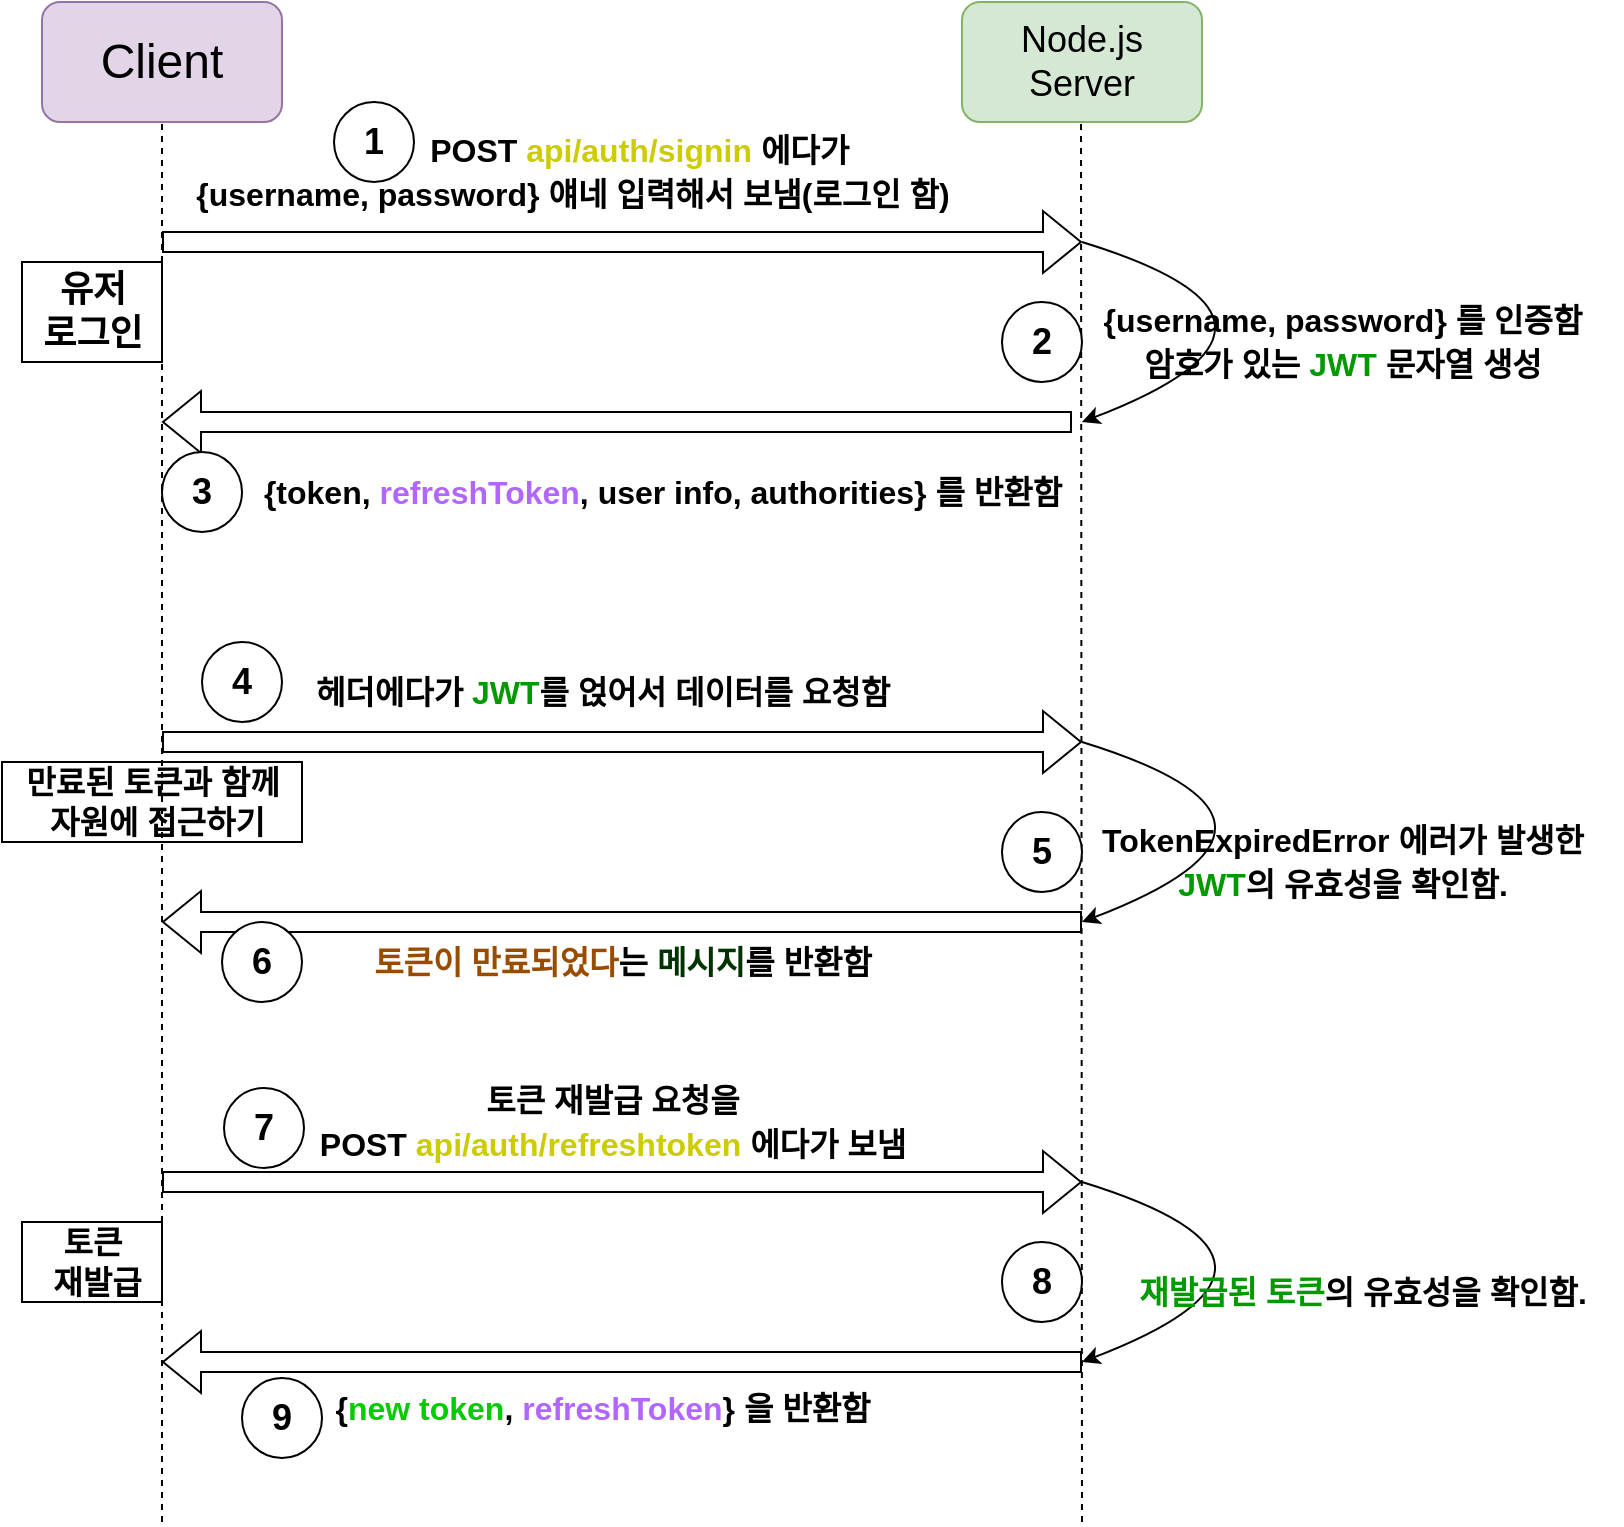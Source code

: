 <mxfile version="16.4.3" type="github"><diagram id="8As7zu5LVlnZ0H2C2J7r" name="Page-1"><mxGraphModel dx="1383" dy="960" grid="1" gridSize="10" guides="1" tooltips="1" connect="1" arrows="1" fold="1" page="1" pageScale="1" pageWidth="827" pageHeight="1169" math="0" shadow="0"><root><mxCell id="0"/><mxCell id="1" parent="0"/><mxCell id="Huk9ythuZgXh1tu6I32B-1" value="&lt;font style=&quot;font-size: 24px&quot;&gt;Client&lt;/font&gt;" style="rounded=1;whiteSpace=wrap;html=1;fillColor=#e1d5e7;strokeColor=#9673a6;" vertex="1" parent="1"><mxGeometry x="20" y="160" width="120" height="60" as="geometry"/></mxCell><mxCell id="Huk9ythuZgXh1tu6I32B-3" value="" style="endArrow=none;dashed=1;html=1;rounded=0;entryX=0.5;entryY=1;entryDx=0;entryDy=0;" edge="1" parent="1" target="Huk9ythuZgXh1tu6I32B-1"><mxGeometry width="50" height="50" relative="1" as="geometry"><mxPoint x="80" y="920" as="sourcePoint"/><mxPoint x="120" y="250" as="targetPoint"/></mxGeometry></mxCell><mxCell id="Huk9ythuZgXh1tu6I32B-4" value="&lt;font style=&quot;font-size: 18px&quot;&gt;Node.js Server&lt;/font&gt;" style="rounded=1;whiteSpace=wrap;html=1;fillColor=#d5e8d4;strokeColor=#82b366;" vertex="1" parent="1"><mxGeometry x="480" y="160" width="120" height="60" as="geometry"/></mxCell><mxCell id="Huk9ythuZgXh1tu6I32B-5" value="" style="endArrow=none;dashed=1;html=1;rounded=0;entryX=0.5;entryY=1;entryDx=0;entryDy=0;" edge="1" parent="1"><mxGeometry width="50" height="50" relative="1" as="geometry"><mxPoint x="540" y="920" as="sourcePoint"/><mxPoint x="539.5" y="220" as="targetPoint"/></mxGeometry></mxCell><mxCell id="Huk9ythuZgXh1tu6I32B-6" value="" style="shape=flexArrow;endArrow=classic;html=1;rounded=0;fontSize=18;" edge="1" parent="1"><mxGeometry width="50" height="50" relative="1" as="geometry"><mxPoint x="80" y="280" as="sourcePoint"/><mxPoint x="540" y="280" as="targetPoint"/></mxGeometry></mxCell><mxCell id="Huk9ythuZgXh1tu6I32B-7" value="유저&lt;br&gt;로그인" style="text;html=1;align=center;verticalAlign=middle;resizable=0;points=[];autosize=1;strokeColor=default;fillColor=none;fontSize=18;fontStyle=1" vertex="1" parent="1"><mxGeometry x="10" y="290" width="70" height="50" as="geometry"/></mxCell><mxCell id="Huk9ythuZgXh1tu6I32B-8" value="1" style="ellipse;whiteSpace=wrap;html=1;fontSize=18;fontStyle=1" vertex="1" parent="1"><mxGeometry x="166" y="210" width="40" height="40" as="geometry"/></mxCell><mxCell id="Huk9ythuZgXh1tu6I32B-9" value="&lt;font style=&quot;font-size: 16px&quot;&gt;&amp;nbsp; &amp;nbsp; &amp;nbsp; &amp;nbsp; &amp;nbsp; &amp;nbsp; &amp;nbsp; &amp;nbsp;POST &lt;font color=&quot;#cccc00&quot;&gt;api/auth/signin &lt;/font&gt;에다가&lt;br&gt;{username, password} 얘네 입력해서 보냄(로그인 함)&lt;/font&gt;" style="text;html=1;align=center;verticalAlign=middle;resizable=0;points=[];autosize=1;strokeColor=none;fillColor=none;fontSize=18;fontStyle=1" vertex="1" parent="1"><mxGeometry x="80" y="220" width="410" height="50" as="geometry"/></mxCell><mxCell id="Huk9ythuZgXh1tu6I32B-10" value="" style="curved=1;endArrow=classic;html=1;rounded=0;fontSize=18;" edge="1" parent="1"><mxGeometry width="50" height="50" relative="1" as="geometry"><mxPoint x="540" y="280" as="sourcePoint"/><mxPoint x="540" y="370" as="targetPoint"/><Array as="points"><mxPoint x="670" y="320"/></Array></mxGeometry></mxCell><mxCell id="Huk9ythuZgXh1tu6I32B-11" value="&lt;span style=&quot;font-size: 16px&quot;&gt;{username, password} 를 인증함&lt;/span&gt;&lt;br style=&quot;font-size: 16px&quot;&gt;&lt;span style=&quot;font-size: 16px&quot;&gt;암호가 있는 &lt;font color=&quot;#009900&quot;&gt;JWT&lt;/font&gt; 문자열 생성&lt;/span&gt;" style="text;html=1;align=center;verticalAlign=middle;resizable=0;points=[];autosize=1;strokeColor=none;fillColor=none;fontSize=18;fontStyle=1" vertex="1" parent="1"><mxGeometry x="540" y="305" width="260" height="50" as="geometry"/></mxCell><mxCell id="Huk9ythuZgXh1tu6I32B-12" value="2" style="ellipse;whiteSpace=wrap;html=1;fontSize=18;fontStyle=1" vertex="1" parent="1"><mxGeometry x="500" y="310" width="40" height="40" as="geometry"/></mxCell><mxCell id="Huk9ythuZgXh1tu6I32B-13" value="" style="shape=flexArrow;endArrow=classic;html=1;rounded=0;fontSize=18;" edge="1" parent="1"><mxGeometry width="50" height="50" relative="1" as="geometry"><mxPoint x="535" y="370" as="sourcePoint"/><mxPoint x="80" y="370" as="targetPoint"/></mxGeometry></mxCell><mxCell id="Huk9ythuZgXh1tu6I32B-14" value="3" style="ellipse;whiteSpace=wrap;html=1;fontSize=18;fontStyle=1" vertex="1" parent="1"><mxGeometry x="80" y="385" width="40" height="40" as="geometry"/></mxCell><mxCell id="Huk9ythuZgXh1tu6I32B-15" value="&lt;font style=&quot;font-size: 16px&quot;&gt;{token, &lt;font color=&quot;#b266ff&quot; style=&quot;font-size: 16px&quot;&gt;refreshToken&lt;/font&gt;, user info, authorities} 를 반환함&lt;/font&gt;" style="text;html=1;align=center;verticalAlign=middle;resizable=0;points=[];autosize=1;strokeColor=none;fillColor=none;fontSize=18;fontStyle=1" vertex="1" parent="1"><mxGeometry x="120" y="390" width="420" height="30" as="geometry"/></mxCell><mxCell id="Huk9ythuZgXh1tu6I32B-19" value="&lt;font color=&quot;#000000&quot;&gt;만료된 토큰과 함께&lt;br&gt;&amp;nbsp;자원에 접근하기&lt;/font&gt;" style="text;html=1;align=center;verticalAlign=middle;resizable=0;points=[];autosize=1;strokeColor=default;fillColor=none;fontSize=16;fontColor=#B266FF;fontStyle=1" vertex="1" parent="1"><mxGeometry y="540" width="150" height="40" as="geometry"/></mxCell><mxCell id="Huk9ythuZgXh1tu6I32B-20" value="" style="shape=flexArrow;endArrow=classic;html=1;rounded=0;fontSize=16;fontColor=#000000;" edge="1" parent="1"><mxGeometry width="50" height="50" relative="1" as="geometry"><mxPoint x="80" y="530" as="sourcePoint"/><mxPoint x="540" y="530" as="targetPoint"/></mxGeometry></mxCell><mxCell id="Huk9ythuZgXh1tu6I32B-21" value="4" style="ellipse;whiteSpace=wrap;html=1;fontSize=18;fontStyle=1" vertex="1" parent="1"><mxGeometry x="100" y="480" width="40" height="40" as="geometry"/></mxCell><mxCell id="Huk9ythuZgXh1tu6I32B-22" value="&lt;span style=&quot;font-size: 16px&quot;&gt;헤더에다가 &lt;font color=&quot;#009900&quot;&gt;JWT&lt;/font&gt;를 얹어서 데이터를 요청함&lt;/span&gt;" style="text;html=1;align=center;verticalAlign=middle;resizable=0;points=[];autosize=1;strokeColor=none;fillColor=none;fontSize=18;fontStyle=1" vertex="1" parent="1"><mxGeometry x="140" y="490" width="320" height="30" as="geometry"/></mxCell><mxCell id="Huk9ythuZgXh1tu6I32B-24" value="5" style="ellipse;whiteSpace=wrap;html=1;fontSize=18;fontStyle=1" vertex="1" parent="1"><mxGeometry x="500" y="565" width="40" height="40" as="geometry"/></mxCell><mxCell id="Huk9ythuZgXh1tu6I32B-25" value="" style="curved=1;endArrow=classic;html=1;rounded=0;fontSize=18;" edge="1" parent="1"><mxGeometry width="50" height="50" relative="1" as="geometry"><mxPoint x="540" y="530" as="sourcePoint"/><mxPoint x="540" y="620" as="targetPoint"/><Array as="points"><mxPoint x="670" y="570"/></Array></mxGeometry></mxCell><mxCell id="Huk9ythuZgXh1tu6I32B-26" value="&lt;span style=&quot;font-size: 16px&quot;&gt;TokenExpiredError 에러가 발생한 &lt;br&gt;&lt;font color=&quot;#009900&quot;&gt;JWT&lt;/font&gt;의 유효성을 확인함.&lt;/span&gt;" style="text;html=1;align=center;verticalAlign=middle;resizable=0;points=[];autosize=1;strokeColor=none;fillColor=none;fontSize=18;fontStyle=1" vertex="1" parent="1"><mxGeometry x="540" y="565" width="260" height="50" as="geometry"/></mxCell><mxCell id="Huk9ythuZgXh1tu6I32B-28" value="" style="shape=flexArrow;endArrow=classic;html=1;rounded=0;fontSize=16;fontColor=#009900;" edge="1" parent="1"><mxGeometry width="50" height="50" relative="1" as="geometry"><mxPoint x="540" y="620" as="sourcePoint"/><mxPoint x="80" y="620" as="targetPoint"/></mxGeometry></mxCell><mxCell id="Huk9ythuZgXh1tu6I32B-29" value="6" style="ellipse;whiteSpace=wrap;html=1;fontSize=18;fontStyle=1" vertex="1" parent="1"><mxGeometry x="110" y="620" width="40" height="40" as="geometry"/></mxCell><mxCell id="Huk9ythuZgXh1tu6I32B-30" value="&lt;span style=&quot;font-size: 16px&quot;&gt;&lt;font color=&quot;#994c00&quot;&gt;토큰이 만료되었다&lt;/font&gt;는 &lt;font color=&quot;#003300&quot;&gt;메시지&lt;/font&gt;를 반환함&lt;/span&gt;" style="text;html=1;align=center;verticalAlign=middle;resizable=0;points=[];autosize=1;strokeColor=none;fillColor=none;fontSize=18;fontStyle=1" vertex="1" parent="1"><mxGeometry x="170" y="625" width="280" height="30" as="geometry"/></mxCell><mxCell id="Huk9ythuZgXh1tu6I32B-31" value="&lt;b&gt;&lt;font color=&quot;#000000&quot;&gt;토큰&lt;br&gt;&amp;nbsp;재발급&lt;/font&gt;&lt;/b&gt;" style="text;html=1;align=center;verticalAlign=middle;resizable=0;points=[];autosize=1;strokeColor=default;fillColor=none;fontSize=16;fontColor=#994C00;" vertex="1" parent="1"><mxGeometry x="10" y="770" width="70" height="40" as="geometry"/></mxCell><mxCell id="Huk9ythuZgXh1tu6I32B-32" value="" style="shape=flexArrow;endArrow=classic;html=1;rounded=0;fontSize=16;fontColor=#000000;" edge="1" parent="1"><mxGeometry width="50" height="50" relative="1" as="geometry"><mxPoint x="80" y="750" as="sourcePoint"/><mxPoint x="540" y="750" as="targetPoint"/></mxGeometry></mxCell><mxCell id="Huk9ythuZgXh1tu6I32B-33" value="7" style="ellipse;whiteSpace=wrap;html=1;fontSize=18;fontStyle=1" vertex="1" parent="1"><mxGeometry x="111" y="703" width="40" height="40" as="geometry"/></mxCell><mxCell id="Huk9ythuZgXh1tu6I32B-34" value="&lt;font style=&quot;font-size: 16px&quot;&gt;토큰 재발급 요청을 &lt;br&gt;POST &lt;font color=&quot;#cccc00&quot;&gt;api/auth/refreshtoken&amp;nbsp;&lt;/font&gt;에다가 보냄&lt;/font&gt;" style="text;html=1;align=center;verticalAlign=middle;resizable=0;points=[];autosize=1;strokeColor=none;fillColor=none;fontSize=18;fontStyle=1" vertex="1" parent="1"><mxGeometry x="150" y="695" width="310" height="50" as="geometry"/></mxCell><mxCell id="Huk9ythuZgXh1tu6I32B-35" value="" style="curved=1;endArrow=classic;html=1;rounded=0;fontSize=18;" edge="1" parent="1"><mxGeometry width="50" height="50" relative="1" as="geometry"><mxPoint x="540" y="750" as="sourcePoint"/><mxPoint x="540" y="840" as="targetPoint"/><Array as="points"><mxPoint x="670" y="790"/></Array></mxGeometry></mxCell><mxCell id="Huk9ythuZgXh1tu6I32B-36" value="8" style="ellipse;whiteSpace=wrap;html=1;fontSize=18;fontStyle=1" vertex="1" parent="1"><mxGeometry x="500" y="780" width="40" height="40" as="geometry"/></mxCell><mxCell id="Huk9ythuZgXh1tu6I32B-37" value="&lt;span style=&quot;font-size: 16px&quot;&gt;&lt;font color=&quot;#009900&quot;&gt;재발급된 토큰&lt;/font&gt;의 유효성을 확인함.&lt;/span&gt;" style="text;html=1;align=center;verticalAlign=middle;resizable=0;points=[];autosize=1;strokeColor=none;fillColor=none;fontSize=18;fontStyle=1" vertex="1" parent="1"><mxGeometry x="550" y="790" width="260" height="30" as="geometry"/></mxCell><mxCell id="Huk9ythuZgXh1tu6I32B-38" value="" style="shape=flexArrow;endArrow=classic;html=1;rounded=0;fontSize=16;fontColor=#009900;" edge="1" parent="1"><mxGeometry width="50" height="50" relative="1" as="geometry"><mxPoint x="540" y="840" as="sourcePoint"/><mxPoint x="80" y="840" as="targetPoint"/></mxGeometry></mxCell><mxCell id="Huk9ythuZgXh1tu6I32B-39" value="9" style="ellipse;whiteSpace=wrap;html=1;fontSize=18;fontStyle=1" vertex="1" parent="1"><mxGeometry x="120" y="848" width="40" height="40" as="geometry"/></mxCell><mxCell id="Huk9ythuZgXh1tu6I32B-40" value="&lt;font style=&quot;font-size: 16px&quot;&gt;{&lt;font color=&quot;#00cc00&quot;&gt;new token&lt;/font&gt;, &lt;font color=&quot;#b266ff&quot; style=&quot;font-size: 16px&quot;&gt;refreshToken&lt;/font&gt;} 을 반환함&lt;/font&gt;" style="text;html=1;align=center;verticalAlign=middle;resizable=0;points=[];autosize=1;strokeColor=none;fillColor=none;fontSize=18;fontStyle=1" vertex="1" parent="1"><mxGeometry x="155" y="848" width="290" height="30" as="geometry"/></mxCell></root></mxGraphModel></diagram></mxfile>